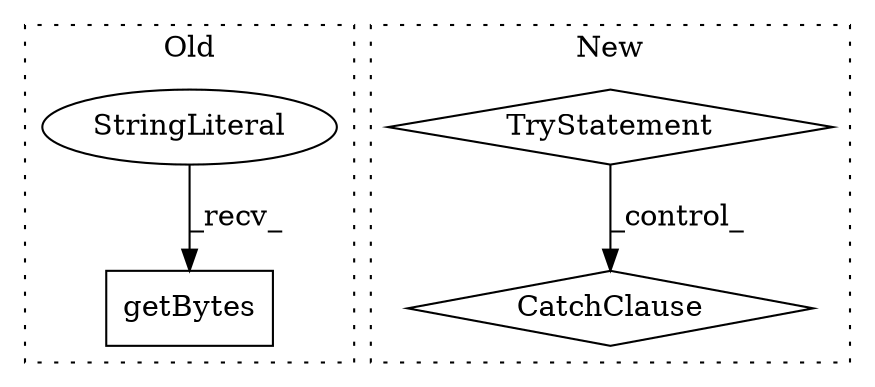 digraph G {
subgraph cluster0 {
1 [label="getBytes" a="32" s="1395" l="10" shape="box"];
3 [label="StringLiteral" a="45" s="1390" l="4" shape="ellipse"];
label = "Old";
style="dotted";
}
subgraph cluster1 {
2 [label="TryStatement" a="54" s="1843" l="4" shape="diamond"];
4 [label="CatchClause" a="12" s="2039,2077" l="11,2" shape="diamond"];
label = "New";
style="dotted";
}
2 -> 4 [label="_control_"];
3 -> 1 [label="_recv_"];
}